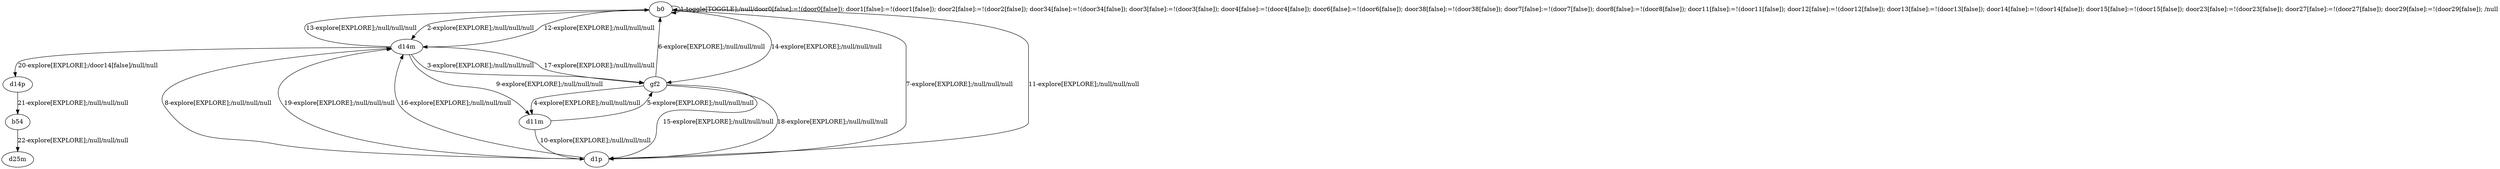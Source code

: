 # Total number of goals covered by this test: 1
# b54 --> d25m

digraph g {
"b0" -> "b0" [label = "1-toggle[TOGGLE];/null/door0[false]:=!(door0[false]); door1[false]:=!(door1[false]); door2[false]:=!(door2[false]); door34[false]:=!(door34[false]); door3[false]:=!(door3[false]); door4[false]:=!(door4[false]); door6[false]:=!(door6[false]); door38[false]:=!(door38[false]); door7[false]:=!(door7[false]); door8[false]:=!(door8[false]); door11[false]:=!(door11[false]); door12[false]:=!(door12[false]); door13[false]:=!(door13[false]); door14[false]:=!(door14[false]); door15[false]:=!(door15[false]); door23[false]:=!(door23[false]); door27[false]:=!(door27[false]); door29[false]:=!(door29[false]); /null"];
"b0" -> "d14m" [label = "2-explore[EXPLORE];/null/null/null"];
"d14m" -> "gf2" [label = "3-explore[EXPLORE];/null/null/null"];
"gf2" -> "d11m" [label = "4-explore[EXPLORE];/null/null/null"];
"d11m" -> "gf2" [label = "5-explore[EXPLORE];/null/null/null"];
"gf2" -> "b0" [label = "6-explore[EXPLORE];/null/null/null"];
"b0" -> "d1p" [label = "7-explore[EXPLORE];/null/null/null"];
"d1p" -> "d14m" [label = "8-explore[EXPLORE];/null/null/null"];
"d14m" -> "d11m" [label = "9-explore[EXPLORE];/null/null/null"];
"d11m" -> "d1p" [label = "10-explore[EXPLORE];/null/null/null"];
"d1p" -> "b0" [label = "11-explore[EXPLORE];/null/null/null"];
"b0" -> "d14m" [label = "12-explore[EXPLORE];/null/null/null"];
"d14m" -> "b0" [label = "13-explore[EXPLORE];/null/null/null"];
"b0" -> "gf2" [label = "14-explore[EXPLORE];/null/null/null"];
"gf2" -> "d1p" [label = "15-explore[EXPLORE];/null/null/null"];
"d1p" -> "d14m" [label = "16-explore[EXPLORE];/null/null/null"];
"d14m" -> "gf2" [label = "17-explore[EXPLORE];/null/null/null"];
"gf2" -> "d1p" [label = "18-explore[EXPLORE];/null/null/null"];
"d1p" -> "d14m" [label = "19-explore[EXPLORE];/null/null/null"];
"d14m" -> "d14p" [label = "20-explore[EXPLORE];/door14[false]/null/null"];
"d14p" -> "b54" [label = "21-explore[EXPLORE];/null/null/null"];
"b54" -> "d25m" [label = "22-explore[EXPLORE];/null/null/null"];
}